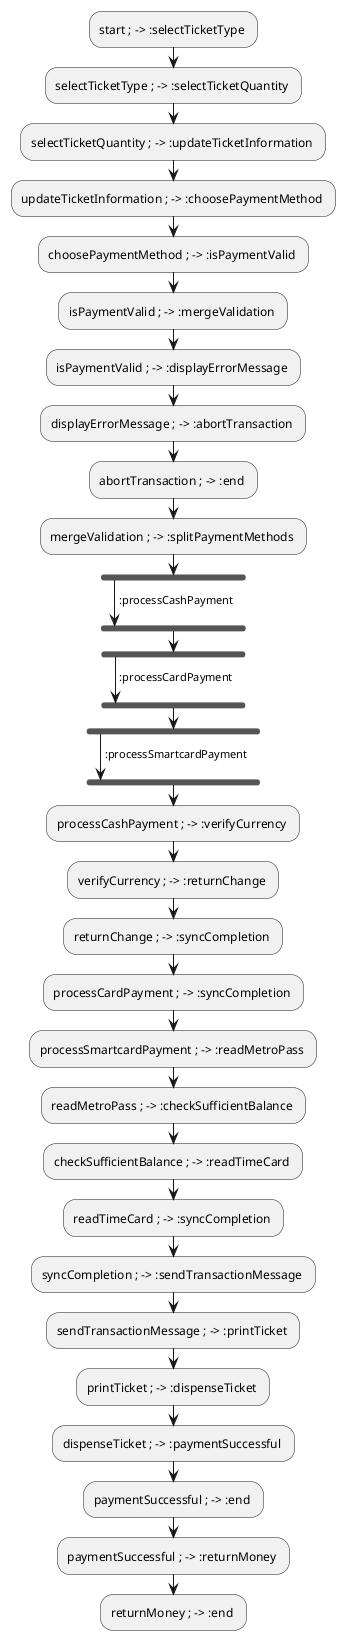 @startuml


:start ; -> :selectTicketType ;
:selectTicketType ; -> :selectTicketQuantity ;
:selectTicketQuantity ; -> :updateTicketInformation ;
:updateTicketInformation ; -> :choosePaymentMethod ;
:choosePaymentMethod ; -> :isPaymentValid ;
:isPaymentValid ; -> :mergeValidation ;
:isPaymentValid ; -> :displayErrorMessage ;
:displayErrorMessage ; -> :abortTransaction ;
:abortTransaction ; -> :end ;
:mergeValidation ; -> :splitPaymentMethods ;
fork
  -> :processCashPayment ;
end fork
fork
  -> :processCardPayment ;
end fork
fork
  -> :processSmartcardPayment ;
end fork
:processCashPayment ; -> :verifyCurrency ;
:verifyCurrency ; -> :returnChange ;
:returnChange ; -> :syncCompletion ;
:processCardPayment ; -> :syncCompletion ;
:processSmartcardPayment ; -> :readMetroPass ;
:readMetroPass ; -> :checkSufficientBalance ;
:checkSufficientBalance ; -> :readTimeCard ;
:readTimeCard ; -> :syncCompletion ;
:syncCompletion ; -> :sendTransactionMessage ;
:sendTransactionMessage ; -> :printTicket ;
:printTicket ; -> :dispenseTicket ;
:dispenseTicket ; -> :paymentSuccessful ;
:paymentSuccessful ; -> :end ;
:paymentSuccessful ; -> :returnMoney ;
:returnMoney ; -> :end ;

@enduml